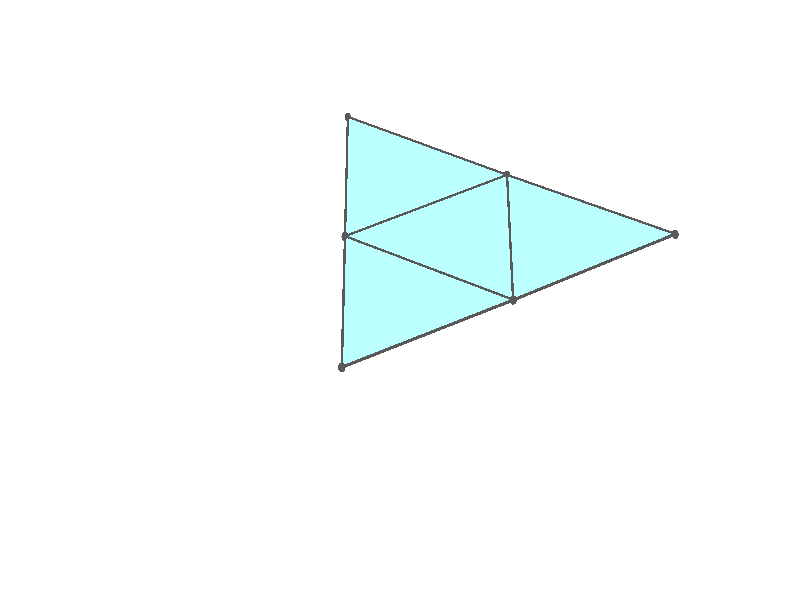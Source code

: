 #version 3.7;
global_settings{assumed_gamma 1.0}
camera{perspective location <18.750000000000000000000000, 10.825317547305481014063844, 12.499999999999996447286321> right <0.133333333333333331482962, -0.230940107675850353485814, -0.000000000000000000000000> up <-0.064951905283832905846353, -0.037499999999999998612221, 0.129903810567665811692706> direction <0.750000000000000111022302, 0.433012701892219298294151, 0.499999999999999944488849> sky <-0.433012701892219298294151, -0.249999999999999944488849, 0.866025403784438707610605> look_at <18.000000000000000000000000, 10.392304845413262270881205, 11.999999999999996447286321>}
light_source{<18.750000000000000000000000, 10.825317547305481014063844, 12.499999999999996447286321> rgb<1.0,1.0,1.0>}
background{rgb<1,1,1>}
union{union{object{union{sphere{<-0.471404520791031456106168, 0.816496580927726034460079, -0.000356633487598401188734>,0.029999999999999998889777}sphere{<-0.471404520791032122239983, -0.816496580927725923437777, -0.000356633487598401188734>,0.029999999999999998889777}sphere{<0.942809041582063356301546, -0.000000000000000230921615, -0.000356633487598401188734>,0.029999999999999998889777}} pigment{rgb<0.1,0.1,0.1>}}object{union{cylinder{<-0.471404520791031456106168, 0.816496580927726034460079, -0.000356633487598401188734>,<-0.471404520791032122239983, -0.816496580927725923437777, -0.000356633487598401188734>,0.010000000000000000208167}cylinder{<-0.471404520791032122239983, -0.816496580927725923437777, -0.000356633487598401188734>,<0.942809041582063356301546, -0.000000000000000230921615, -0.000356633487598401188734>,0.010000000000000000208167}cylinder{<0.942809041582063356301546, -0.000000000000000230921615, -0.000356633487598401188734>,<-0.471404520791031456106168, 0.816496580927726034460079, -0.000356633487598401188734>,0.010000000000000000208167}} pigment{rgb<0.1,0.1,0.1>}}object{polygon{3.000000000000000000000000,<-0.471404520791031456106168, 0.816496580927726034460079, -0.000356633487598401188734>,<-0.471404520791032122239983, -0.816496580927725923437777, -0.000356633487598401188734>,<0.942809041582063356301546, -0.000000000000000230921615, -0.000356633487598401188734>} pigment{rgbft<0.5,1.0,1.0,0.1,0.1>}}}union{object{union{sphere{<-0.471404520791031400595017, 0.816496580927726034460079, -0.000356633487608026301940>,0.029999999999999998889777}sphere{<-0.471404520791032177751134, -0.816496580927725923437777, -0.000356633487608025868260>,0.029999999999999998889777}sphere{<-1.885592182150522599926035, 0.000000000000001033118816, 0.008202482037681349882896>,0.029999999999999998889777}} pigment{rgb<0.1,0.1,0.1>}}object{union{cylinder{<-0.471404520791031400595017, 0.816496580927726034460079, -0.000356633487608026301940>,<-0.471404520791032177751134, -0.816496580927725923437777, -0.000356633487608025868260>,0.010000000000000000208167}cylinder{<-0.471404520791032177751134, -0.816496580927725923437777, -0.000356633487608025868260>,<-1.885592182150522599926035, 0.000000000000001033118816, 0.008202482037681349882896>,0.010000000000000000208167}cylinder{<-1.885592182150522599926035, 0.000000000000001033118816, 0.008202482037681349882896>,<-0.471404520791031400595017, 0.816496580927726034460079, -0.000356633487608026301940>,0.010000000000000000208167}} pigment{rgb<0.1,0.1,0.1>}}object{polygon{3.000000000000000000000000,<-0.471404520791031400595017, 0.816496580927726034460079, -0.000356633487608026301940>,<-0.471404520791032177751134, -0.816496580927725923437777, -0.000356633487608025868260>,<-1.885592182150522599926035, 0.000000000000001033118816, 0.008202482037681349882896>} pigment{rgbft<0.5,1.0,1.0,0.1,0.1>}}}union{object{union{sphere{<-1.885527430328068465570368, -1.632970730919685697912769, 0.016761362425478397442102>,0.029999999999999998889777}sphere{<-0.471404520791032344284588, -0.816496580927725923437777, -0.000356633487593297632268>,0.029999999999999998889777}sphere{<-1.885592182150522155836825, 0.000000000000001110223025, 0.008202482037696074215760>,0.029999999999999998889777}} pigment{rgb<0.1,0.1,0.1>}}object{union{cylinder{<-1.885527430328068465570368, -1.632970730919685697912769, 0.016761362425478397442102>,<-0.471404520791032344284588, -0.816496580927725923437777, -0.000356633487593297632268>,0.010000000000000000208167}cylinder{<-0.471404520791032344284588, -0.816496580927725923437777, -0.000356633487593297632268>,<-1.885592182150522155836825, 0.000000000000001110223025, 0.008202482037696074215760>,0.010000000000000000208167}cylinder{<-1.885592182150522155836825, 0.000000000000001110223025, 0.008202482037696074215760>,<-1.885527430328068465570368, -1.632970730919685697912769, 0.016761362425478397442102>,0.010000000000000000208167}} pigment{rgb<0.1,0.1,0.1>}}object{polygon{3.000000000000000000000000,<-1.885527430328068465570368, -1.632970730919685697912769, 0.016761362425478397442102>,<-0.471404520791032344284588, -0.816496580927725923437777, -0.000356633487593297632268>,<-1.885592182150522155836825, 0.000000000000001110223025, 0.008202482037696074215760>} pigment{rgbft<0.5,1.0,1.0,0.1,0.1>}}}union{object{union{sphere{<-0.471404520791031678150773, 0.816496580927725701393172, -0.000356633487593288958650>,0.029999999999999998889777}sphere{<-1.885527430328066023079714, 1.632970730919687696314213, 0.016761362425478400911549>,0.029999999999999998889777}sphere{<-1.885592182150522155836825, 0.000000000000001110223025, 0.008202482037696086358824>,0.029999999999999998889777}} pigment{rgb<0.1,0.1,0.1>}}object{union{cylinder{<-0.471404520791031678150773, 0.816496580927725701393172, -0.000356633487593288958650>,<-1.885527430328066023079714, 1.632970730919687696314213, 0.016761362425478400911549>,0.010000000000000000208167}cylinder{<-1.885527430328066023079714, 1.632970730919687696314213, 0.016761362425478400911549>,<-1.885592182150522155836825, 0.000000000000001110223025, 0.008202482037696086358824>,0.010000000000000000208167}cylinder{<-1.885592182150522155836825, 0.000000000000001110223025, 0.008202482037696086358824>,<-0.471404520791031678150773, 0.816496580927725701393172, -0.000356633487593288958650>,0.010000000000000000208167}} pigment{rgb<0.1,0.1,0.1>}}object{polygon{3.000000000000000000000000,<-0.471404520791031678150773, 0.816496580927725701393172, -0.000356633487593288958650>,<-1.885527430328066023079714, 1.632970730919687696314213, 0.016761362425478400911549>,<-1.885592182150522155836825, 0.000000000000001110223025, 0.008202482037696086358824>} pigment{rgbft<0.5,1.0,1.0,0.1,0.1>}}}}
